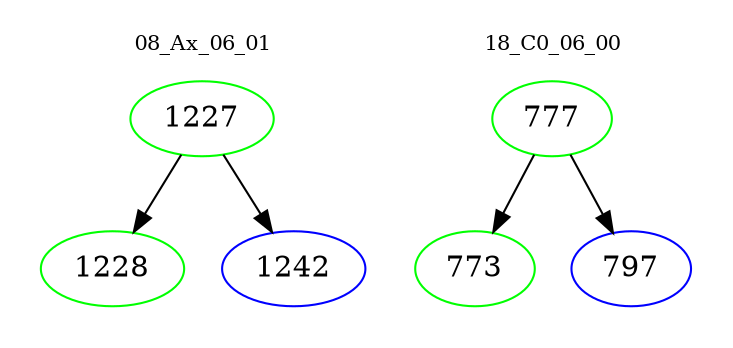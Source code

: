digraph{
subgraph cluster_0 {
color = white
label = "08_Ax_06_01";
fontsize=10;
T0_1227 [label="1227", color="green"]
T0_1227 -> T0_1228 [color="black"]
T0_1228 [label="1228", color="green"]
T0_1227 -> T0_1242 [color="black"]
T0_1242 [label="1242", color="blue"]
}
subgraph cluster_1 {
color = white
label = "18_C0_06_00";
fontsize=10;
T1_777 [label="777", color="green"]
T1_777 -> T1_773 [color="black"]
T1_773 [label="773", color="green"]
T1_777 -> T1_797 [color="black"]
T1_797 [label="797", color="blue"]
}
}
